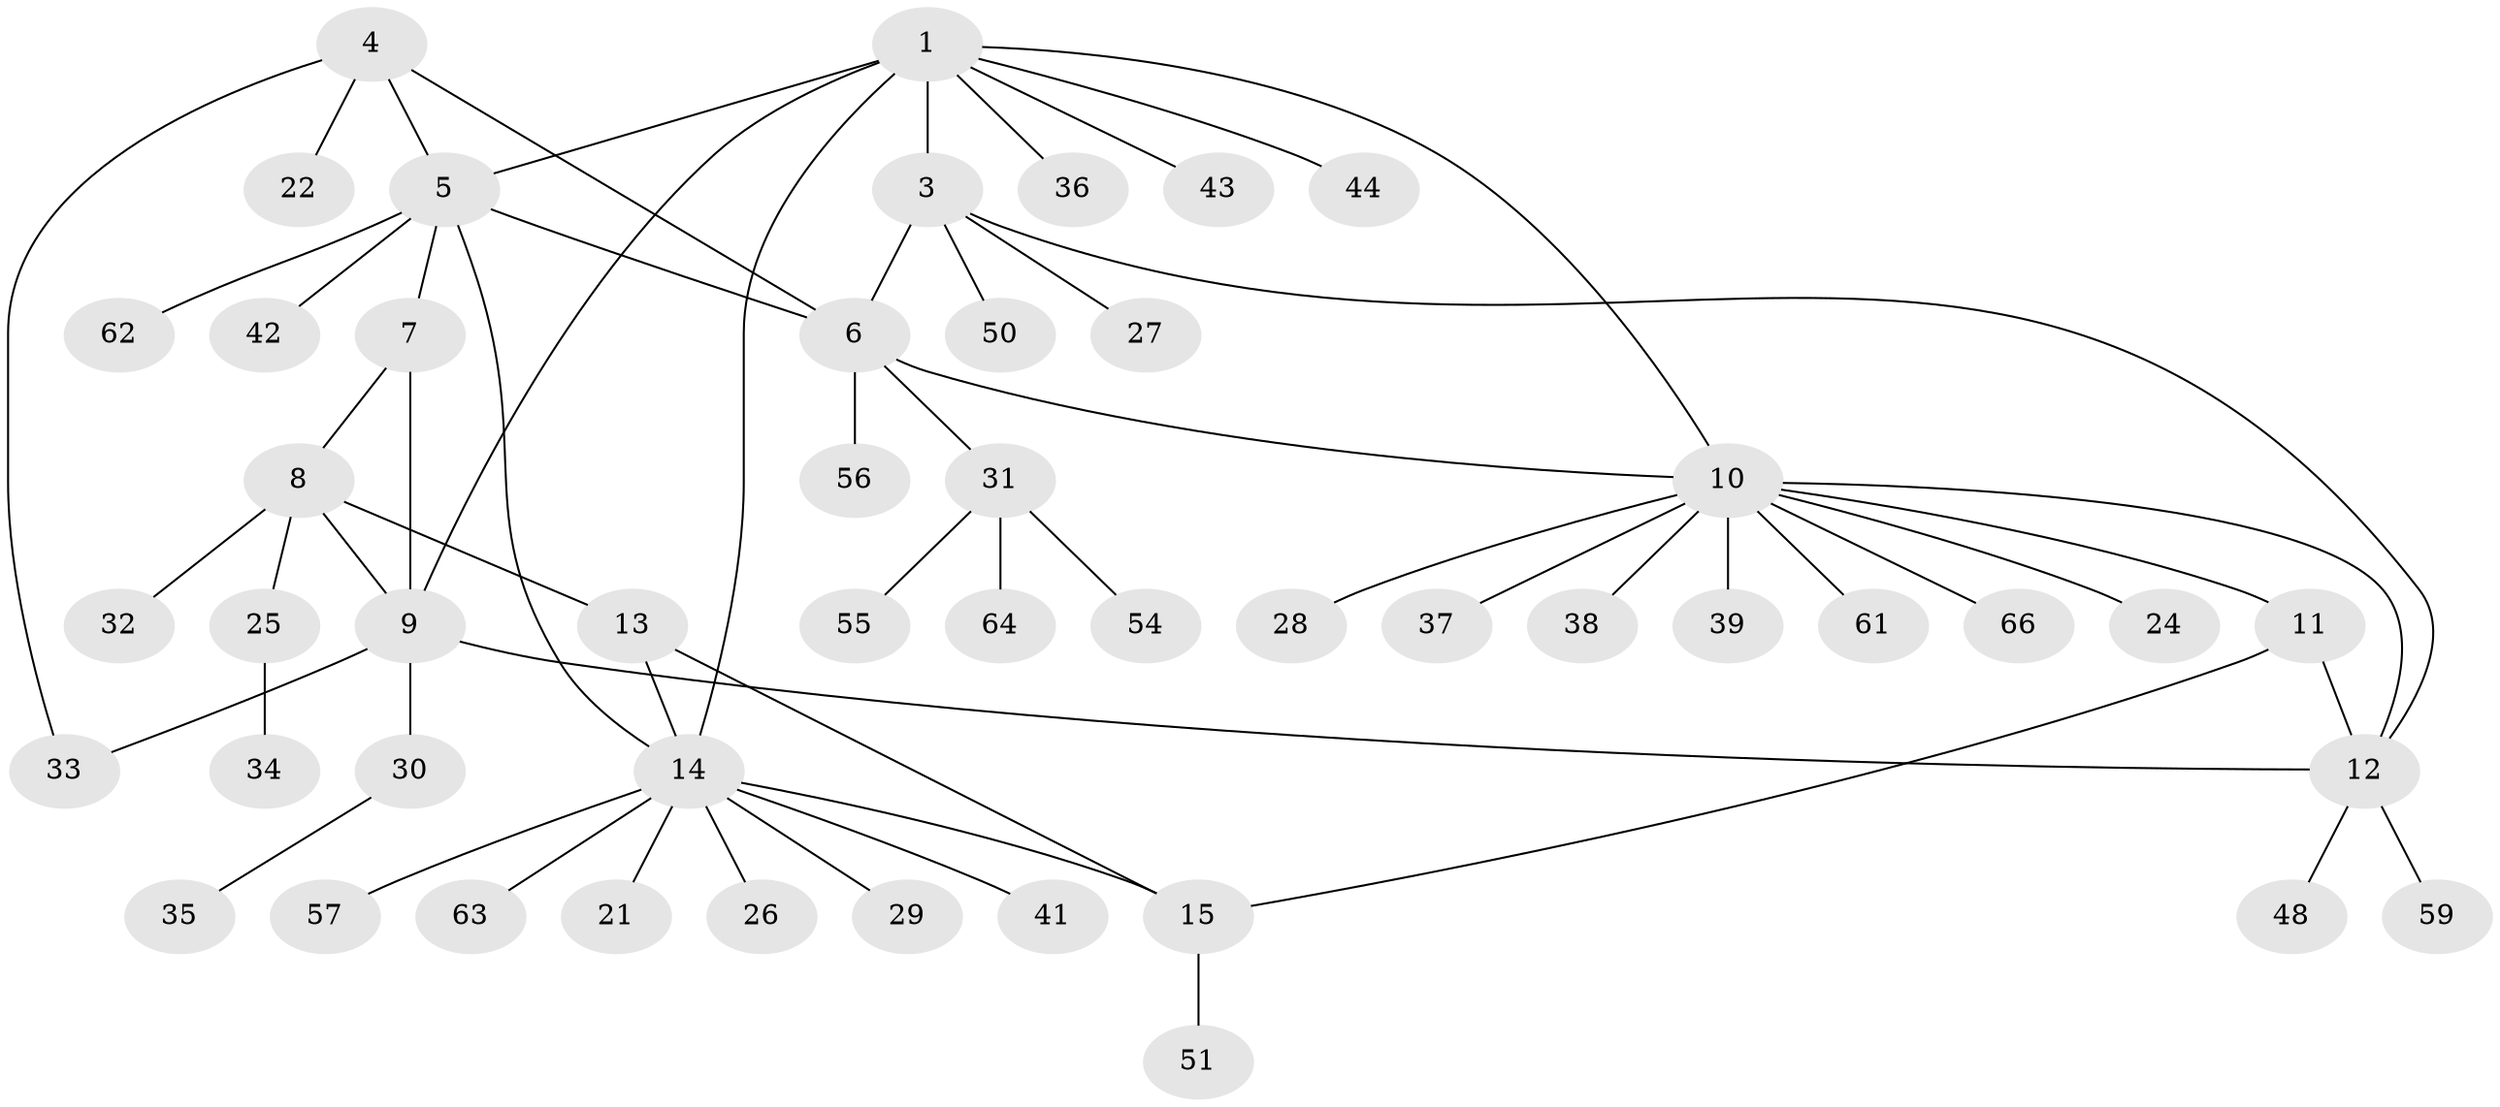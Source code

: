 // original degree distribution, {6: 0.05970149253731343, 5: 0.05970149253731343, 8: 0.014925373134328358, 7: 0.029850746268656716, 3: 0.04477611940298507, 11: 0.029850746268656716, 4: 0.014925373134328358, 2: 0.13432835820895522, 1: 0.6119402985074627}
// Generated by graph-tools (version 1.1) at 2025/11/02/27/25 16:11:29]
// undirected, 49 vertices, 61 edges
graph export_dot {
graph [start="1"]
  node [color=gray90,style=filled];
  1 [super="+2"];
  3 [super="+16"];
  4 [super="+19"];
  5 [super="+53"];
  6 [super="+45"];
  7;
  8 [super="+67"];
  9 [super="+65"];
  10 [super="+17"];
  11;
  12 [super="+20"];
  13 [super="+49"];
  14 [super="+18"];
  15 [super="+23"];
  21;
  22;
  24;
  25 [super="+47"];
  26;
  27;
  28;
  29;
  30;
  31 [super="+40"];
  32;
  33 [super="+46"];
  34;
  35 [super="+58"];
  36;
  37;
  38;
  39;
  41;
  42;
  43;
  44 [super="+52"];
  48;
  50 [super="+60"];
  51;
  54;
  55;
  56;
  57;
  59;
  61;
  62;
  63;
  64;
  66;
  1 -- 3 [weight=2];
  1 -- 9;
  1 -- 14;
  1 -- 43;
  1 -- 44;
  1 -- 36;
  1 -- 5;
  1 -- 10;
  3 -- 12;
  3 -- 27;
  3 -- 50;
  3 -- 6;
  4 -- 5;
  4 -- 6;
  4 -- 22;
  4 -- 33;
  5 -- 6;
  5 -- 7;
  5 -- 14;
  5 -- 42;
  5 -- 62;
  6 -- 10;
  6 -- 31;
  6 -- 56;
  7 -- 8;
  7 -- 9;
  8 -- 9;
  8 -- 13;
  8 -- 25;
  8 -- 32;
  9 -- 12;
  9 -- 30;
  9 -- 33;
  10 -- 11;
  10 -- 12;
  10 -- 24;
  10 -- 28;
  10 -- 37;
  10 -- 38;
  10 -- 39;
  10 -- 61;
  10 -- 66;
  11 -- 12;
  11 -- 15;
  12 -- 48;
  12 -- 59;
  13 -- 14;
  13 -- 15;
  14 -- 15;
  14 -- 21;
  14 -- 26;
  14 -- 29;
  14 -- 41;
  14 -- 57;
  14 -- 63;
  15 -- 51;
  25 -- 34;
  30 -- 35;
  31 -- 54;
  31 -- 55;
  31 -- 64;
}

